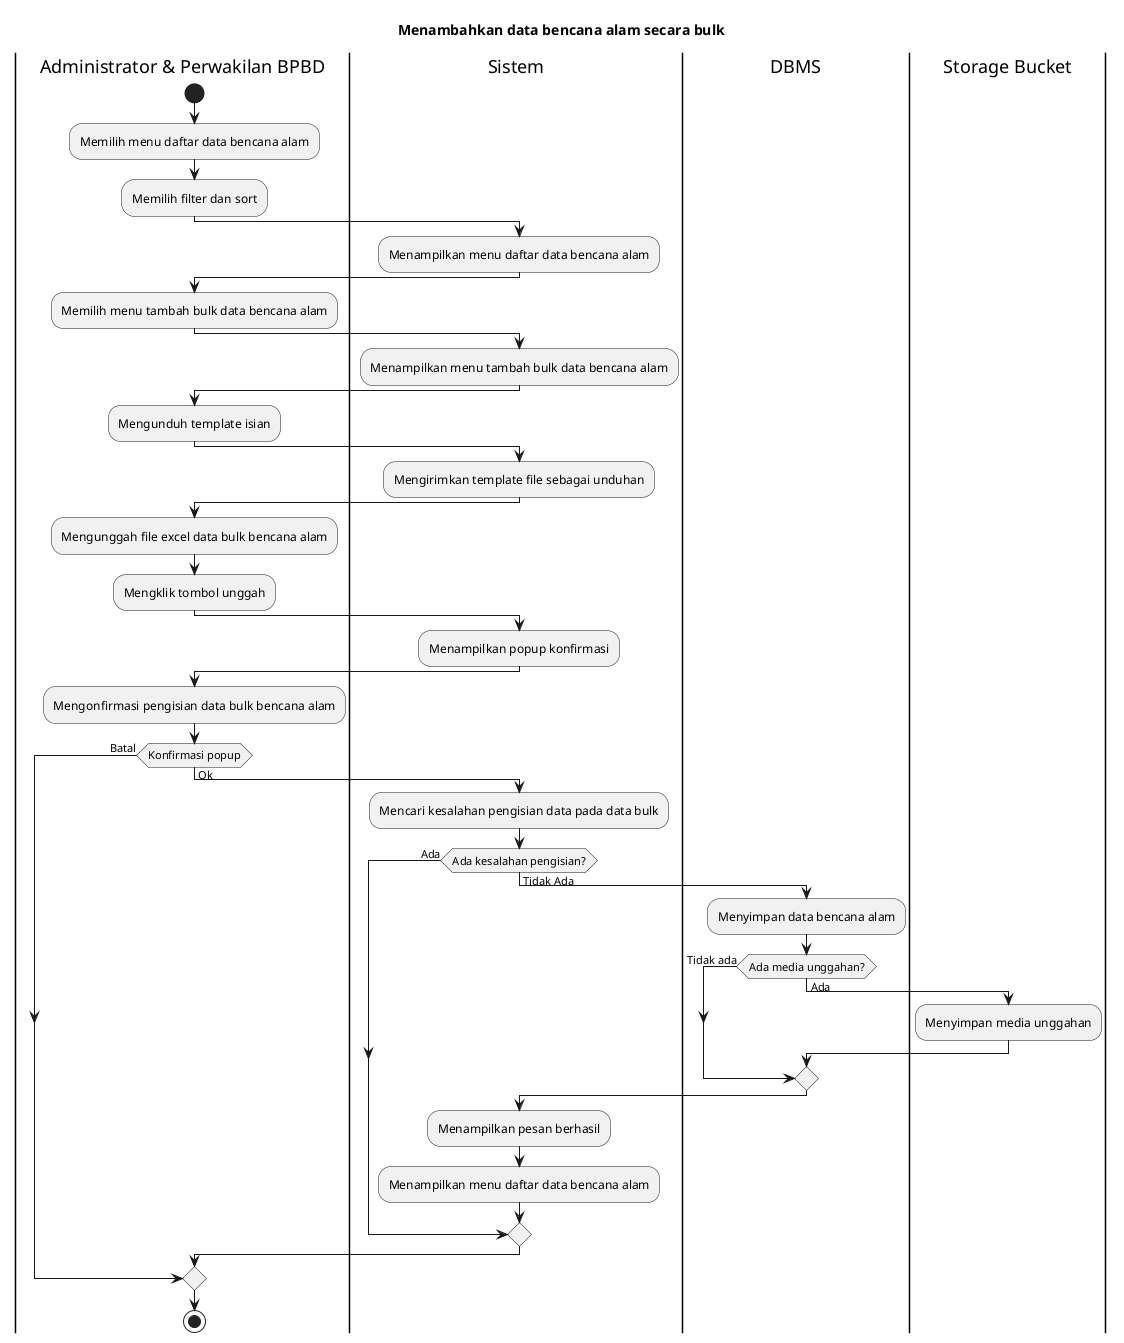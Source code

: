 @startuml Menambahkan data bencana alam secara bulk
title Menambahkan data bencana alam secara bulk

|Administrator & Perwakilan BPBD|
start
:Memilih menu daftar data bencana alam;
:Memilih filter dan sort;

|Sistem|
:Menampilkan menu daftar data bencana alam;

|Administrator & Perwakilan BPBD|
:Memilih menu tambah bulk data bencana alam;

|Sistem|
:Menampilkan menu tambah bulk data bencana alam;

|Administrator & Perwakilan BPBD|
:Mengunduh template isian;

|Sistem|
:Mengirimkan template file sebagai unduhan;

|Administrator & Perwakilan BPBD|
:Mengunggah file excel data bulk bencana alam;
:Mengklik tombol unggah;

|Sistem|
:Menampilkan popup konfirmasi;

|Administrator & Perwakilan BPBD|
:Mengonfirmasi pengisian data bulk bencana alam;

if (Konfirmasi popup) then (Batal)
else (Ok)
  |Sistem|
  :Mencari kesalahan pengisian data pada data bulk;

  if (Ada kesalahan pengisian?) then (Ada)
  else (Tidak Ada)
    |DBMS|
    :Menyimpan data bencana alam;

    if (Ada media unggahan?) then (Tidak ada)
    else (Ada)
      |Storage Bucket|
      :Menyimpan media unggahan;
    endif

    |Sistem|
    :Menampilkan pesan berhasil;
    :Menampilkan menu daftar data bencana alam;
  endif
endif

|Administrator & Perwakilan BPBD|
stop

@enduml